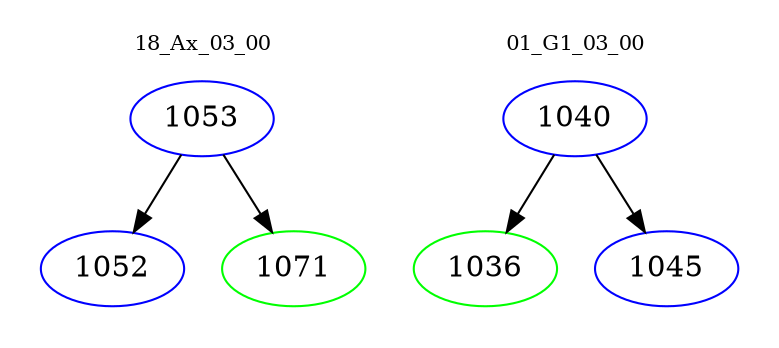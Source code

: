 digraph{
subgraph cluster_0 {
color = white
label = "18_Ax_03_00";
fontsize=10;
T0_1053 [label="1053", color="blue"]
T0_1053 -> T0_1052 [color="black"]
T0_1052 [label="1052", color="blue"]
T0_1053 -> T0_1071 [color="black"]
T0_1071 [label="1071", color="green"]
}
subgraph cluster_1 {
color = white
label = "01_G1_03_00";
fontsize=10;
T1_1040 [label="1040", color="blue"]
T1_1040 -> T1_1036 [color="black"]
T1_1036 [label="1036", color="green"]
T1_1040 -> T1_1045 [color="black"]
T1_1045 [label="1045", color="blue"]
}
}
